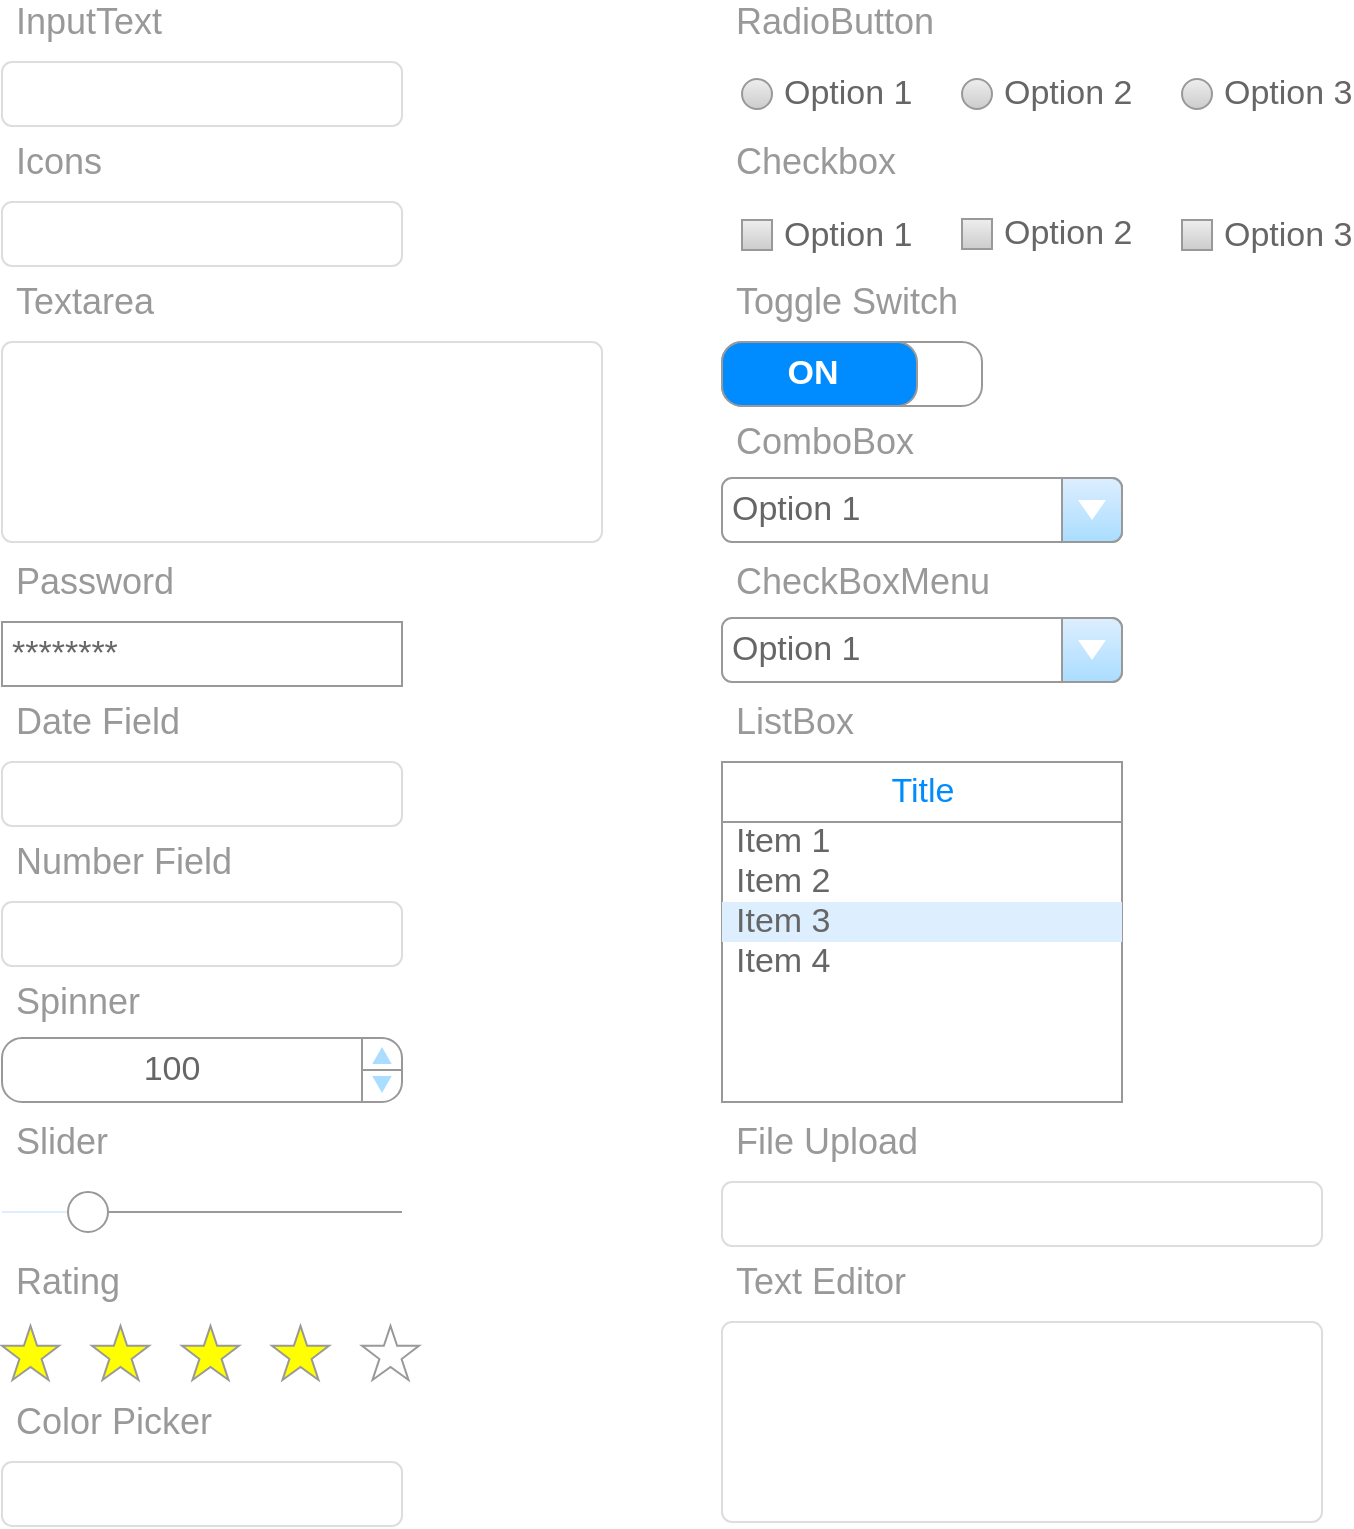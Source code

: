 <mxfile version="13.8.2" type="device"><diagram name="Page-1" id="c9db0220-8083-56f3-ca83-edcdcd058819"><mxGraphModel dx="898" dy="511" grid="1" gridSize="10" guides="1" tooltips="1" connect="1" arrows="1" fold="1" page="1" pageScale="1.5" pageWidth="826" pageHeight="1169" background="#ffffff" math="0" shadow="0"><root><mxCell id="0" style=";html=1;"/><mxCell id="1" style=";html=1;" parent="0"/><object label="" widget="textfield" binding="inputtext" id="3d76a8aef4d5c911-18"><mxCell style="html=1;shadow=0;dashed=0;shape=mxgraph.bootstrap.rrect;rSize=5;strokeColor=#dddddd;;align=left;spacingLeft=10;fontSize=12;whiteSpace=wrap;rounded=0;" parent="1" vertex="1"><mxGeometry x="40" y="70" width="200" height="32" as="geometry"/></mxCell></object><object label="InputText" widget="label" id="fsYZOI2rv4Vp23KMb_vr-5"><mxCell style="html=1;shadow=0;dashed=0;shape=mxgraph.bootstrap.rect;strokeColor=none;fillColor=none;fontColor=#999999;align=left;spacingLeft=5;whiteSpace=wrap;rounded=0;fontSize=18;" parent="1" vertex="1"><mxGeometry x="40" y="40" width="200" height="20" as="geometry"/></mxCell></object><object label="" widget="textfield" binding="username" icon="user" id="DotNB5fn0-YMQTmO8Zh3-1"><mxCell style="html=1;shadow=0;dashed=0;shape=mxgraph.bootstrap.rrect;rSize=5;strokeColor=#dddddd;;align=left;spacingLeft=10;fontSize=12;whiteSpace=wrap;rounded=0;" vertex="1" parent="1"><mxGeometry x="40" y="140" width="200" height="32" as="geometry"/></mxCell></object><object label="Icons" widget="label" id="DotNB5fn0-YMQTmO8Zh3-2"><mxCell style="html=1;shadow=0;dashed=0;shape=mxgraph.bootstrap.rect;strokeColor=none;fillColor=none;fontColor=#999999;align=left;spacingLeft=5;whiteSpace=wrap;rounded=0;fontSize=18;" vertex="1" parent="1"><mxGeometry x="40" y="110" width="200" height="20" as="geometry"/></mxCell></object><object label="" widget="textarea" binding="message" placeholder="Your message" id="DotNB5fn0-YMQTmO8Zh3-4"><mxCell style="html=1;shadow=0;dashed=0;shape=mxgraph.bootstrap.rrect;rSize=5;strokeColor=#dddddd;;align=left;spacingLeft=10;fontSize=12;whiteSpace=wrap;rounded=0;" vertex="1" parent="1"><mxGeometry x="40" y="210" width="300" height="100" as="geometry"/></mxCell></object><object label="Textarea" widget="label" id="DotNB5fn0-YMQTmO8Zh3-5"><mxCell style="html=1;shadow=0;dashed=0;shape=mxgraph.bootstrap.rect;strokeColor=none;fillColor=none;fontColor=#999999;align=left;spacingLeft=5;whiteSpace=wrap;rounded=0;fontSize=18;" vertex="1" parent="1"><mxGeometry x="40" y="180" width="200" height="20" as="geometry"/></mxCell></object><object label="" widget="datefield" binding="startDate" id="DotNB5fn0-YMQTmO8Zh3-6"><mxCell style="html=1;shadow=0;dashed=0;shape=mxgraph.bootstrap.rrect;rSize=5;strokeColor=#dddddd;;align=left;spacingLeft=10;fontSize=12;whiteSpace=wrap;rounded=0;" vertex="1" parent="1"><mxGeometry x="40" y="420" width="200" height="32" as="geometry"/></mxCell></object><object label="Date Field" widget="label" id="DotNB5fn0-YMQTmO8Zh3-7"><mxCell style="html=1;shadow=0;dashed=0;shape=mxgraph.bootstrap.rect;strokeColor=none;fillColor=none;fontColor=#999999;align=left;spacingLeft=5;whiteSpace=wrap;rounded=0;fontSize=18;" vertex="1" parent="1"><mxGeometry x="40" y="390" width="200" height="20" as="geometry"/></mxCell></object><object label="Spinner" widget="label" id="DotNB5fn0-YMQTmO8Zh3-9"><mxCell style="html=1;shadow=0;dashed=0;shape=mxgraph.bootstrap.rect;strokeColor=none;fillColor=none;fontColor=#999999;align=left;spacingLeft=5;whiteSpace=wrap;rounded=0;fontSize=18;" vertex="1" parent="1"><mxGeometry x="40" y="530" width="200" height="20" as="geometry"/></mxCell></object><object label="Slider" widget="label" id="DotNB5fn0-YMQTmO8Zh3-11"><mxCell style="html=1;shadow=0;dashed=0;shape=mxgraph.bootstrap.rect;strokeColor=none;fillColor=none;fontColor=#999999;align=left;spacingLeft=5;whiteSpace=wrap;rounded=0;fontSize=18;" vertex="1" parent="1"><mxGeometry x="40" y="600" width="200" height="20" as="geometry"/></mxCell></object><object label="Rating" widget="label" id="DotNB5fn0-YMQTmO8Zh3-13"><mxCell style="html=1;shadow=0;dashed=0;shape=mxgraph.bootstrap.rect;strokeColor=none;fillColor=none;fontColor=#999999;align=left;spacingLeft=5;whiteSpace=wrap;rounded=0;fontSize=18;" vertex="1" parent="1"><mxGeometry x="40" y="670" width="200" height="20" as="geometry"/></mxCell></object><object label="" widget="colorpicker" binding="color" id="DotNB5fn0-YMQTmO8Zh3-14"><mxCell style="html=1;shadow=0;dashed=0;shape=mxgraph.bootstrap.rrect;rSize=5;strokeColor=#dddddd;;align=left;spacingLeft=10;fontSize=12;whiteSpace=wrap;rounded=0;" vertex="1" parent="1"><mxGeometry x="40" y="770" width="200" height="32" as="geometry"/></mxCell></object><object label="Color Picker" widget="label" id="DotNB5fn0-YMQTmO8Zh3-15"><mxCell style="html=1;shadow=0;dashed=0;shape=mxgraph.bootstrap.rect;strokeColor=none;fillColor=none;fontColor=#999999;align=left;spacingLeft=5;whiteSpace=wrap;rounded=0;fontSize=18;" vertex="1" parent="1"><mxGeometry x="40" y="740" width="200" height="20" as="geometry"/></mxCell></object><object label="" widget="numberfield" binding="price" id="DotNB5fn0-YMQTmO8Zh3-16"><mxCell style="html=1;shadow=0;dashed=0;shape=mxgraph.bootstrap.rrect;rSize=5;strokeColor=#dddddd;;align=left;spacingLeft=10;fontSize=12;whiteSpace=wrap;rounded=0;" vertex="1" parent="1"><mxGeometry x="40" y="490" width="200" height="32" as="geometry"/></mxCell></object><object label="Number Field" widget="label" id="DotNB5fn0-YMQTmO8Zh3-17"><mxCell style="html=1;shadow=0;dashed=0;shape=mxgraph.bootstrap.rect;strokeColor=none;fillColor=none;fontColor=#999999;align=left;spacingLeft=5;whiteSpace=wrap;rounded=0;fontSize=18;" vertex="1" parent="1"><mxGeometry x="40" y="460" width="200" height="20" as="geometry"/></mxCell></object><object label="RadioButton" widget="label" id="DotNB5fn0-YMQTmO8Zh3-20"><mxCell style="html=1;shadow=0;dashed=0;shape=mxgraph.bootstrap.rect;strokeColor=none;fillColor=none;fontColor=#999999;align=left;spacingLeft=5;whiteSpace=wrap;rounded=0;fontSize=18;" vertex="1" parent="1"><mxGeometry x="400" y="40" width="200" height="20" as="geometry"/></mxCell></object><object label="" widget="slider" binding="slider" id="DotNB5fn0-YMQTmO8Zh3-21"><mxCell style="verticalLabelPosition=bottom;shadow=0;dashed=0;align=center;html=1;verticalAlign=top;strokeWidth=1;shape=mxgraph.mockup.forms.horSlider;strokeColor=#999999;sliderStyle=basic;sliderPos=20;handleStyle=circle;fillColor2=#ddeeff;fontSize=12;" vertex="1" parent="1"><mxGeometry x="40" y="630" width="200" height="30" as="geometry"/></mxCell></object><object label="Option 1" widget="radiobutton" group="group1" key="rb1" id="DotNB5fn0-YMQTmO8Zh3-22"><mxCell style="shape=ellipse;fillColor=#eeeeee;strokeColor=#999999;gradientColor=#cccccc;html=1;align=left;spacingLeft=4;fontSize=17;fontColor=#666666;labelPosition=right;shadow=0;" vertex="1" parent="1"><mxGeometry x="410" y="78.5" width="15" height="15" as="geometry"/></mxCell></object><object label="Option 2" widget="radiobutton" group="group1" key="rb2" id="DotNB5fn0-YMQTmO8Zh3-25"><mxCell style="shape=ellipse;fillColor=#eeeeee;strokeColor=#999999;gradientColor=#cccccc;html=1;align=left;spacingLeft=4;fontSize=17;fontColor=#666666;labelPosition=right;shadow=0;" vertex="1" parent="1"><mxGeometry x="520" y="78.5" width="15" height="15" as="geometry"/></mxCell></object><object label="Option 3" widget="radiobutton" group="group1" key="rb3" id="DotNB5fn0-YMQTmO8Zh3-26"><mxCell style="shape=ellipse;fillColor=#eeeeee;strokeColor=#999999;gradientColor=#cccccc;html=1;align=left;spacingLeft=4;fontSize=17;fontColor=#666666;labelPosition=right;shadow=0;" vertex="1" parent="1"><mxGeometry x="630" y="78.5" width="15" height="15" as="geometry"/></mxCell></object><object label="Checkbox" widget="label" id="DotNB5fn0-YMQTmO8Zh3-27"><mxCell style="html=1;shadow=0;dashed=0;shape=mxgraph.bootstrap.rect;strokeColor=none;fillColor=none;fontColor=#999999;align=left;spacingLeft=5;whiteSpace=wrap;rounded=0;fontSize=18;" vertex="1" parent="1"><mxGeometry x="400" y="110" width="200" height="20" as="geometry"/></mxCell></object><object label="Option 1" widget="checkbox" binding="chk1" id="DotNB5fn0-YMQTmO8Zh3-28"><mxCell style="strokeWidth=1;shadow=0;dashed=0;align=center;html=1;shape=mxgraph.mockup.forms.rrect;rSize=0;fillColor=#eeeeee;strokeColor=#999999;gradientColor=#cccccc;align=left;spacingLeft=4;fontSize=17;fontColor=#666666;labelPosition=right;" vertex="1" parent="1"><mxGeometry x="410" y="149" width="15" height="15" as="geometry"/></mxCell></object><object label="Option 2" widget="checkbox" binding="chk2" id="DotNB5fn0-YMQTmO8Zh3-30"><mxCell style="strokeWidth=1;shadow=0;dashed=0;align=center;html=1;shape=mxgraph.mockup.forms.rrect;rSize=0;fillColor=#eeeeee;strokeColor=#999999;gradientColor=#cccccc;align=left;spacingLeft=4;fontSize=17;fontColor=#666666;labelPosition=right;" vertex="1" parent="1"><mxGeometry x="520" y="148.5" width="15" height="15" as="geometry"/></mxCell></object><object label="Option 3" widget="checkbox" binding="chk3" id="DotNB5fn0-YMQTmO8Zh3-31"><mxCell style="strokeWidth=1;shadow=0;dashed=0;align=center;html=1;shape=mxgraph.mockup.forms.rrect;rSize=0;fillColor=#eeeeee;strokeColor=#999999;gradientColor=#cccccc;align=left;spacingLeft=4;fontSize=17;fontColor=#666666;labelPosition=right;" vertex="1" parent="1"><mxGeometry x="630" y="149" width="15" height="15" as="geometry"/></mxCell></object><object label="Toggle Switch" widget="label" id="DotNB5fn0-YMQTmO8Zh3-32"><mxCell style="html=1;shadow=0;dashed=0;shape=mxgraph.bootstrap.rect;strokeColor=none;fillColor=none;fontColor=#999999;align=left;spacingLeft=5;whiteSpace=wrap;rounded=0;fontSize=18;" vertex="1" parent="1"><mxGeometry x="400" y="180" width="200" height="20" as="geometry"/></mxCell></object><object label="Password" widget="label" id="DotNB5fn0-YMQTmO8Zh3-33"><mxCell style="html=1;shadow=0;dashed=0;shape=mxgraph.bootstrap.rect;strokeColor=none;fillColor=none;fontColor=#999999;align=left;spacingLeft=5;whiteSpace=wrap;rounded=0;fontSize=18;" vertex="1" parent="1"><mxGeometry x="40" y="320" width="200" height="20" as="geometry"/></mxCell></object><object label="********" widget="password" binding="password" id="DotNB5fn0-YMQTmO8Zh3-34"><mxCell style="strokeWidth=1;shadow=0;dashed=0;align=center;html=1;shape=mxgraph.mockup.forms.pwField;strokeColor=#999999;mainText=;align=left;fontColor=#666666;fontSize=17;spacingLeft=3;" vertex="1" parent="1"><mxGeometry x="40" y="350" width="200" height="32" as="geometry"/></mxCell></object><object label="" widget="rating" binding="rating" id="DotNB5fn0-YMQTmO8Zh3-35"><mxCell style="verticalLabelPosition=bottom;shadow=0;dashed=0;align=center;html=1;verticalAlign=top;strokeWidth=1;shape=mxgraph.mockup.misc.rating;strokeColor=#999999;fillColor=#ffff00;emptyFillColor=#ffffff;grade=4;ratingScale=5;ratingStyle=star;fontSize=12;" vertex="1" parent="1"><mxGeometry x="40" y="702" width="225" height="30" as="geometry"/></mxCell></object><object label="ON" widget="toggleswitch" binding="toggle" id="DotNB5fn0-YMQTmO8Zh3-36"><mxCell style="strokeWidth=1;shadow=0;dashed=0;align=center;html=1;shape=mxgraph.mockup.buttons.onOffButton;gradientColor=none;strokeColor=#999999;buttonState=on;fillColor2=#008cff;fontColor=#ffffff;fontSize=17;mainText=;spacingRight=40;fontStyle=1;" vertex="1" parent="1"><mxGeometry x="400" y="210" width="130" height="32" as="geometry"/></mxCell></object><object label="ListBox" widget="label" id="DotNB5fn0-YMQTmO8Zh3-37"><mxCell style="html=1;shadow=0;dashed=0;shape=mxgraph.bootstrap.rect;strokeColor=none;fillColor=none;fontColor=#999999;align=left;spacingLeft=5;whiteSpace=wrap;rounded=0;fontSize=18;" vertex="1" parent="1"><mxGeometry x="400" y="390" width="200" height="20" as="geometry"/></mxCell></object><object label="" widget="listbox" binding="mylist" multiselect="true" items="Option 1;Option 2;Option 3" id="DotNB5fn0-YMQTmO8Zh3-38"><mxCell style="strokeWidth=1;shadow=0;dashed=0;align=center;html=1;shape=mxgraph.mockup.forms.rrect;rSize=0;strokeColor=#999999;fillColor=#ffffff;fontSize=12;" vertex="1" parent="1"><mxGeometry x="400" y="420" width="200" height="170" as="geometry"/></mxCell></object><mxCell id="DotNB5fn0-YMQTmO8Zh3-39" value="Title" style="strokeWidth=1;shadow=0;dashed=0;align=center;html=1;shape=mxgraph.mockup.forms.rrect;rSize=0;strokeColor=#999999;fontColor=#008cff;fontSize=17;fillColor=#ffffff;resizeWidth=1;" vertex="1" parent="DotNB5fn0-YMQTmO8Zh3-38"><mxGeometry width="200" height="30" relative="1" as="geometry"/></mxCell><mxCell id="DotNB5fn0-YMQTmO8Zh3-40" value="Item 1" style="strokeWidth=1;shadow=0;dashed=0;align=center;html=1;shape=mxgraph.mockup.forms.anchor;fontSize=17;fontColor=#666666;align=left;spacingLeft=5;resizeWidth=1;" vertex="1" parent="DotNB5fn0-YMQTmO8Zh3-38"><mxGeometry width="200" height="20" relative="1" as="geometry"><mxPoint y="30" as="offset"/></mxGeometry></mxCell><mxCell id="DotNB5fn0-YMQTmO8Zh3-41" value="Item 2" style="strokeWidth=1;shadow=0;dashed=0;align=center;html=1;shape=mxgraph.mockup.forms.anchor;fontSize=17;fontColor=#666666;align=left;spacingLeft=5;resizeWidth=1;" vertex="1" parent="DotNB5fn0-YMQTmO8Zh3-38"><mxGeometry width="200" height="20" relative="1" as="geometry"><mxPoint y="50" as="offset"/></mxGeometry></mxCell><mxCell id="DotNB5fn0-YMQTmO8Zh3-42" value="Item 3" style="strokeWidth=1;shadow=0;dashed=0;align=center;html=1;shape=mxgraph.mockup.forms.rrect;rSize=0;fontSize=17;fontColor=#666666;align=left;spacingLeft=5;fillColor=#ddeeff;strokeColor=none;resizeWidth=1;" vertex="1" parent="DotNB5fn0-YMQTmO8Zh3-38"><mxGeometry width="200" height="20" relative="1" as="geometry"><mxPoint y="70" as="offset"/></mxGeometry></mxCell><mxCell id="DotNB5fn0-YMQTmO8Zh3-43" value="Item 4" style="strokeWidth=1;shadow=0;dashed=0;align=center;html=1;shape=mxgraph.mockup.forms.anchor;fontSize=17;fontColor=#666666;align=left;spacingLeft=5;resizeWidth=1;" vertex="1" parent="DotNB5fn0-YMQTmO8Zh3-38"><mxGeometry width="200" height="20" relative="1" as="geometry"><mxPoint y="90" as="offset"/></mxGeometry></mxCell><object label="ComboBox" widget="label" id="DotNB5fn0-YMQTmO8Zh3-44"><mxCell style="html=1;shadow=0;dashed=0;shape=mxgraph.bootstrap.rect;strokeColor=none;fillColor=none;fontColor=#999999;align=left;spacingLeft=5;whiteSpace=wrap;rounded=0;fontSize=18;" vertex="1" parent="1"><mxGeometry x="400" y="250" width="200" height="20" as="geometry"/></mxCell></object><object label="Option 1" widget="combobox" binding="mycombo" items="Option 1;Option 2;Option 3" id="DotNB5fn0-YMQTmO8Zh3-45"><mxCell style="strokeWidth=1;shadow=0;dashed=0;align=center;html=1;shape=mxgraph.mockup.forms.comboBox;strokeColor=#999999;fillColor=#ddeeff;align=left;fillColor2=#aaddff;mainText=;fontColor=#666666;fontSize=17;spacingLeft=3;" vertex="1" parent="1"><mxGeometry x="400" y="278" width="200" height="32" as="geometry"/></mxCell></object><object label="CheckBoxMenu" widget="label" id="DotNB5fn0-YMQTmO8Zh3-46"><mxCell style="html=1;shadow=0;dashed=0;shape=mxgraph.bootstrap.rect;strokeColor=none;fillColor=none;fontColor=#999999;align=left;spacingLeft=5;whiteSpace=wrap;rounded=0;fontSize=18;" vertex="1" parent="1"><mxGeometry x="400" y="320" width="200" height="20" as="geometry"/></mxCell></object><object label="Option 1" widget="combobox" binding="mycheckboxcombo" items="Option 1;Option 2;Option 3" multiselect="true" id="DotNB5fn0-YMQTmO8Zh3-47"><mxCell style="strokeWidth=1;shadow=0;dashed=0;align=center;html=1;shape=mxgraph.mockup.forms.comboBox;strokeColor=#999999;fillColor=#ddeeff;align=left;fillColor2=#aaddff;mainText=;fontColor=#666666;fontSize=17;spacingLeft=3;" vertex="1" parent="1"><mxGeometry x="400" y="348" width="200" height="32" as="geometry"/></mxCell></object><object label="&lt;table cellpadding=&quot;0&quot; cellspacing=&quot;0&quot; style=&quot;width:100%;height:100%;&quot;&gt;&lt;tr&gt;&lt;td style=&quot;width:85%&quot;&gt;100&lt;/td&gt;&lt;td style=&quot;width:15%&quot;&gt;&lt;/td&gt;&lt;/tr&gt;&lt;/table&gt;" widget="spinner" binding="spinner" id="DotNB5fn0-YMQTmO8Zh3-48"><mxCell style="strokeWidth=1;shadow=0;dashed=0;align=center;html=1;shape=mxgraph.mockup.forms.spinner;strokeColor=#999999;spinLayout=right;spinStyle=normal;adjStyle=triangle;fillColor=#aaddff;fontSize=17;fontColor=#666666;mainText=;html=1;overflow=fill;" vertex="1" parent="1"><mxGeometry x="40" y="558" width="200" height="32" as="geometry"/></mxCell></object><object label="" widget="fileupload" binding="myfile" id="DotNB5fn0-YMQTmO8Zh3-49"><mxCell style="html=1;shadow=0;dashed=0;shape=mxgraph.bootstrap.rrect;rSize=5;strokeColor=#dddddd;;align=left;spacingLeft=10;fontSize=12;whiteSpace=wrap;rounded=0;" vertex="1" parent="1"><mxGeometry x="400" y="630" width="300" height="32" as="geometry"/></mxCell></object><object label="File Upload" widget="label" id="DotNB5fn0-YMQTmO8Zh3-50"><mxCell style="html=1;shadow=0;dashed=0;shape=mxgraph.bootstrap.rect;strokeColor=none;fillColor=none;fontColor=#999999;align=left;spacingLeft=5;whiteSpace=wrap;rounded=0;fontSize=18;" vertex="1" parent="1"><mxGeometry x="400" y="600" width="200" height="20" as="geometry"/></mxCell></object><object label="Text Editor" widget="label" id="DotNB5fn0-YMQTmO8Zh3-51"><mxCell style="html=1;shadow=0;dashed=0;shape=mxgraph.bootstrap.rect;strokeColor=none;fillColor=none;fontColor=#999999;align=left;spacingLeft=5;whiteSpace=wrap;rounded=0;fontSize=18;" vertex="1" parent="1"><mxGeometry x="400" y="670" width="200" height="20" as="geometry"/></mxCell></object><object label="" widget="texteditor" binding="myedittext" id="DotNB5fn0-YMQTmO8Zh3-52"><mxCell style="html=1;shadow=0;dashed=0;shape=mxgraph.bootstrap.rrect;rSize=5;strokeColor=#dddddd;;align=left;spacingLeft=10;fontSize=12;whiteSpace=wrap;rounded=0;" vertex="1" parent="1"><mxGeometry x="400" y="700" width="300" height="100" as="geometry"/></mxCell></object></root></mxGraphModel></diagram></mxfile>